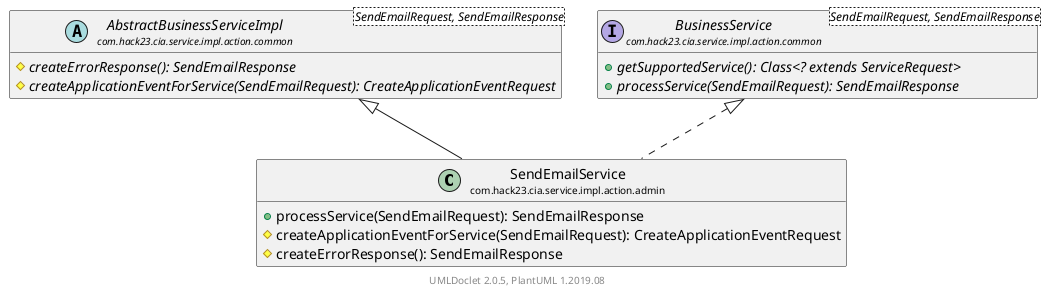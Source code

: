 @startuml
    set namespaceSeparator none
    hide empty fields
    hide empty methods

    class "<size:14>SendEmailService\n<size:10>com.hack23.cia.service.impl.action.admin" as com.hack23.cia.service.impl.action.admin.SendEmailService [[SendEmailService.html]] {
        +processService(SendEmailRequest): SendEmailResponse
        #createApplicationEventForService(SendEmailRequest): CreateApplicationEventRequest
        #createErrorResponse(): SendEmailResponse
    }

    abstract class "<size:14>AbstractBusinessServiceImpl\n<size:10>com.hack23.cia.service.impl.action.common" as com.hack23.cia.service.impl.action.common.AbstractBusinessServiceImpl<SendEmailRequest, SendEmailResponse> [[../common/AbstractBusinessServiceImpl.html]] {
        {abstract} #createErrorResponse(): SendEmailResponse
        {abstract} #createApplicationEventForService(SendEmailRequest): CreateApplicationEventRequest
    }
    interface "<size:14>BusinessService\n<size:10>com.hack23.cia.service.impl.action.common" as com.hack23.cia.service.impl.action.common.BusinessService<SendEmailRequest, SendEmailResponse> [[../common/BusinessService.html]] {
        {abstract} +getSupportedService(): Class<? extends ServiceRequest>
        {abstract} +processService(SendEmailRequest): SendEmailResponse
    }

    com.hack23.cia.service.impl.action.common.AbstractBusinessServiceImpl <|-- com.hack23.cia.service.impl.action.admin.SendEmailService
    com.hack23.cia.service.impl.action.common.BusinessService <|.. com.hack23.cia.service.impl.action.admin.SendEmailService

    center footer UMLDoclet 2.0.5, PlantUML 1.2019.08
@enduml

